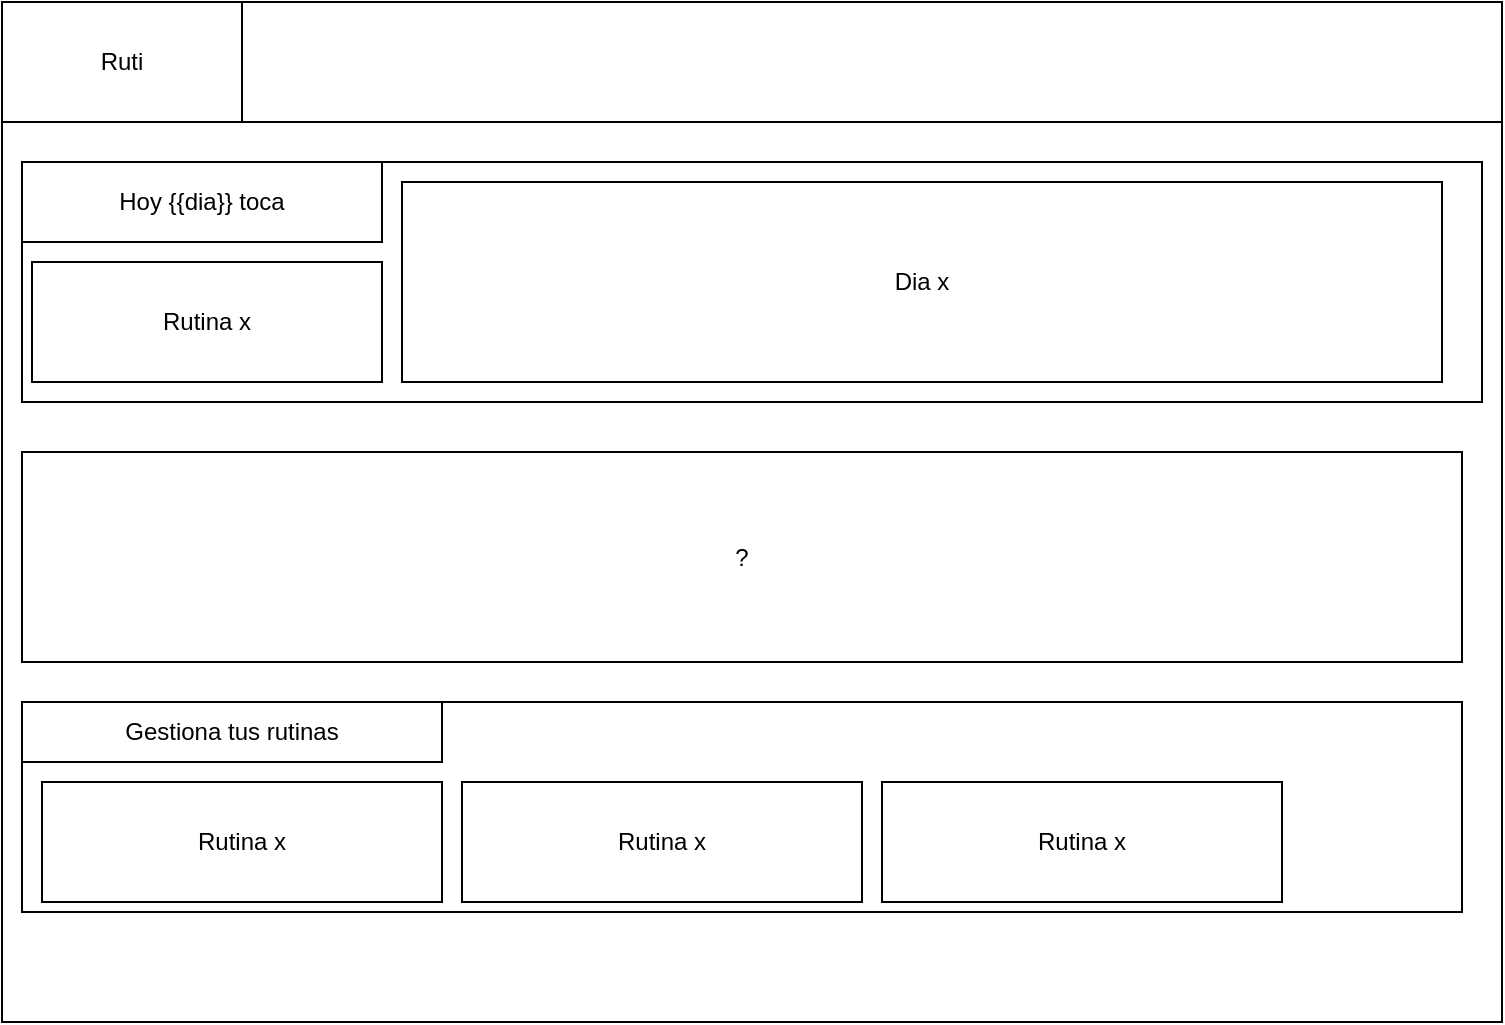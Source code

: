 <mxfile version="25.0.1" pages="5">
  <diagram id="QZ0Z9FMAgrSxg7aDLXDa" name="Homepage">
    <mxGraphModel dx="1034" dy="557" grid="1" gridSize="10" guides="1" tooltips="1" connect="1" arrows="1" fold="1" page="1" pageScale="1" pageWidth="827" pageHeight="1169" math="0" shadow="0">
      <root>
        <mxCell id="0" />
        <mxCell id="1" parent="0" />
        <mxCell id="Ynr3zo399kVW6QQLke4Y-1" value="" style="rounded=0;whiteSpace=wrap;html=1;" vertex="1" parent="1">
          <mxGeometry x="40" y="40" width="750" height="510" as="geometry" />
        </mxCell>
        <mxCell id="Ynr3zo399kVW6QQLke4Y-2" value="" style="rounded=0;whiteSpace=wrap;html=1;" vertex="1" parent="1">
          <mxGeometry x="40" y="40" width="750" height="60" as="geometry" />
        </mxCell>
        <mxCell id="Ynr3zo399kVW6QQLke4Y-3" value="Ruti" style="rounded=0;whiteSpace=wrap;html=1;" vertex="1" parent="1">
          <mxGeometry x="40" y="40" width="120" height="60" as="geometry" />
        </mxCell>
        <mxCell id="Ynr3zo399kVW6QQLke4Y-4" value="" style="rounded=0;whiteSpace=wrap;html=1;" vertex="1" parent="1">
          <mxGeometry x="50" y="120" width="730" height="120" as="geometry" />
        </mxCell>
        <mxCell id="Ynr3zo399kVW6QQLke4Y-5" value="Hoy {{dia}} toca" style="rounded=0;whiteSpace=wrap;html=1;" vertex="1" parent="1">
          <mxGeometry x="50" y="120" width="180" height="40" as="geometry" />
        </mxCell>
        <mxCell id="Ynr3zo399kVW6QQLke4Y-6" value="Dia x" style="rounded=0;whiteSpace=wrap;html=1;" vertex="1" parent="1">
          <mxGeometry x="240" y="130" width="520" height="100" as="geometry" />
        </mxCell>
        <mxCell id="Ynr3zo399kVW6QQLke4Y-7" value="?" style="rounded=0;whiteSpace=wrap;html=1;" vertex="1" parent="1">
          <mxGeometry x="50" y="265" width="720" height="105" as="geometry" />
        </mxCell>
        <mxCell id="Ynr3zo399kVW6QQLke4Y-8" value="" style="rounded=0;whiteSpace=wrap;html=1;" vertex="1" parent="1">
          <mxGeometry x="50" y="390" width="720" height="105" as="geometry" />
        </mxCell>
        <mxCell id="Ynr3zo399kVW6QQLke4Y-9" value="Gestiona tus rutinas" style="rounded=0;whiteSpace=wrap;html=1;" vertex="1" parent="1">
          <mxGeometry x="50" y="390" width="210" height="30" as="geometry" />
        </mxCell>
        <mxCell id="3WbM8d_8VXS7bVqp-Lhf-1" value="Rutina x" style="rounded=0;whiteSpace=wrap;html=1;" vertex="1" parent="1">
          <mxGeometry x="60" y="430" width="200" height="60" as="geometry" />
        </mxCell>
        <mxCell id="3WbM8d_8VXS7bVqp-Lhf-2" value="Rutina x" style="rounded=0;whiteSpace=wrap;html=1;" vertex="1" parent="1">
          <mxGeometry x="270" y="430" width="200" height="60" as="geometry" />
        </mxCell>
        <mxCell id="3WbM8d_8VXS7bVqp-Lhf-3" value="Rutina x" style="rounded=0;whiteSpace=wrap;html=1;" vertex="1" parent="1">
          <mxGeometry x="480" y="430" width="200" height="60" as="geometry" />
        </mxCell>
        <mxCell id="3WbM8d_8VXS7bVqp-Lhf-4" value="Rutina x" style="rounded=0;whiteSpace=wrap;html=1;" vertex="1" parent="1">
          <mxGeometry x="55" y="170" width="175" height="60" as="geometry" />
        </mxCell>
      </root>
    </mxGraphModel>
  </diagram>
  <diagram name="Vista rutina" id="gdXIR0OIJM-iABKokuzw">
    <mxGraphModel dx="1034" dy="557" grid="1" gridSize="10" guides="1" tooltips="1" connect="1" arrows="1" fold="1" page="1" pageScale="1" pageWidth="827" pageHeight="1169" math="0" shadow="0">
      <root>
        <mxCell id="0" />
        <mxCell id="1" parent="0" />
        <mxCell id="9kKzRiJ5kw-ODING8pFO-1" value="" style="rounded=0;whiteSpace=wrap;html=1;" vertex="1" parent="1">
          <mxGeometry x="50" y="50" width="720" height="510" as="geometry" />
        </mxCell>
        <mxCell id="9kKzRiJ5kw-ODING8pFO-3" value="Fecha de inicio" style="rounded=0;whiteSpace=wrap;html=1;" vertex="1" parent="1">
          <mxGeometry x="60" y="110" width="140" height="30" as="geometry" />
        </mxCell>
        <mxCell id="9kKzRiJ5kw-ODING8pFO-4" value="Fecha de fin" style="rounded=0;whiteSpace=wrap;html=1;" vertex="1" parent="1">
          <mxGeometry x="210" y="110" width="140" height="30" as="geometry" />
        </mxCell>
        <mxCell id="9kKzRiJ5kw-ODING8pFO-6" value="Activo" style="rounded=0;whiteSpace=wrap;html=1;" vertex="1" parent="1">
          <mxGeometry x="360" y="110" width="140" height="30" as="geometry" />
        </mxCell>
        <mxCell id="9kKzRiJ5kw-ODING8pFO-7" value="Rutinas" style="rounded=0;whiteSpace=wrap;html=1;" vertex="1" parent="1">
          <mxGeometry x="60" y="60" width="140" height="30" as="geometry" />
        </mxCell>
        <mxCell id="9kKzRiJ5kw-ODING8pFO-8" value="" style="rounded=0;whiteSpace=wrap;html=1;" vertex="1" parent="1">
          <mxGeometry x="60" y="230" width="700" height="270" as="geometry" />
        </mxCell>
        <mxCell id="9kKzRiJ5kw-ODING8pFO-10" value="Lunes" style="rounded=0;whiteSpace=wrap;html=1;" vertex="1" parent="1">
          <mxGeometry x="60" y="260" width="105" height="30" as="geometry" />
        </mxCell>
        <mxCell id="9kKzRiJ5kw-ODING8pFO-11" value="Martes" style="rounded=0;whiteSpace=wrap;html=1;" vertex="1" parent="1">
          <mxGeometry x="165" y="260" width="100" height="30" as="geometry" />
        </mxCell>
        <mxCell id="9kKzRiJ5kw-ODING8pFO-12" value="Miercoles" style="rounded=0;whiteSpace=wrap;html=1;" vertex="1" parent="1">
          <mxGeometry x="265" y="260" width="95" height="30" as="geometry" />
        </mxCell>
        <mxCell id="9kKzRiJ5kw-ODING8pFO-13" value="Jueves" style="rounded=0;whiteSpace=wrap;html=1;" vertex="1" parent="1">
          <mxGeometry x="360" y="260" width="95" height="30" as="geometry" />
        </mxCell>
        <mxCell id="9kKzRiJ5kw-ODING8pFO-14" value="Viernes" style="rounded=0;whiteSpace=wrap;html=1;" vertex="1" parent="1">
          <mxGeometry x="455" y="260" width="95" height="30" as="geometry" />
        </mxCell>
        <mxCell id="9kKzRiJ5kw-ODING8pFO-15" value="Sabado" style="rounded=0;whiteSpace=wrap;html=1;" vertex="1" parent="1">
          <mxGeometry x="550" y="260" width="95" height="30" as="geometry" />
        </mxCell>
        <mxCell id="9kKzRiJ5kw-ODING8pFO-16" value="Domingo" style="rounded=0;whiteSpace=wrap;html=1;" vertex="1" parent="1">
          <mxGeometry x="645" y="260" width="115" height="30" as="geometry" />
        </mxCell>
        <mxCell id="9kKzRiJ5kw-ODING8pFO-17" value="Dia de xxxx&lt;div&gt;- Ejercicio 1&lt;/div&gt;&lt;div&gt;- Ejercicio 1&lt;br&gt;&lt;/div&gt;&lt;div&gt;- Ejercicio 1&lt;br&gt;&lt;/div&gt;&lt;div&gt;- Ejercicio 1&lt;br&gt;&lt;/div&gt;" style="rounded=0;whiteSpace=wrap;html=1;" vertex="1" parent="1">
          <mxGeometry x="60" y="290" width="105" height="210" as="geometry" />
        </mxCell>
        <mxCell id="9kKzRiJ5kw-ODING8pFO-18" value="Dia de xxxx&lt;div&gt;- Ejercicio 1&lt;/div&gt;&lt;div&gt;- Ejercicio 1&lt;br&gt;&lt;/div&gt;&lt;div&gt;- Ejercicio 1&lt;br&gt;&lt;/div&gt;&lt;div&gt;- Ejercicio 1&lt;br&gt;&lt;/div&gt;" style="rounded=0;whiteSpace=wrap;html=1;" vertex="1" parent="1">
          <mxGeometry x="265" y="290" width="95" height="210" as="geometry" />
        </mxCell>
        <mxCell id="9kKzRiJ5kw-ODING8pFO-19" value="Dia de xxxx&lt;div&gt;- Ejercicio 1&lt;/div&gt;&lt;div&gt;- Ejercicio 1&lt;br&gt;&lt;/div&gt;&lt;div&gt;- Ejercicio 1&lt;br&gt;&lt;/div&gt;&lt;div&gt;- Ejercicio 1&lt;br&gt;&lt;/div&gt;" style="rounded=0;whiteSpace=wrap;html=1;" vertex="1" parent="1">
          <mxGeometry x="455" y="290" width="95" height="210" as="geometry" />
        </mxCell>
        <mxCell id="9kKzRiJ5kw-ODING8pFO-20" value="Dia de xxxx&lt;div&gt;- Ejercicio 1&lt;/div&gt;&lt;div&gt;- Ejercicio 1&lt;br&gt;&lt;/div&gt;&lt;div&gt;- Ejercicio 1&lt;br&gt;&lt;/div&gt;&lt;div&gt;- Ejercicio 1&lt;br&gt;&lt;/div&gt;" style="rounded=0;whiteSpace=wrap;html=1;" vertex="1" parent="1">
          <mxGeometry x="550" y="290" width="95" height="210" as="geometry" />
        </mxCell>
        <mxCell id="9kKzRiJ5kw-ODING8pFO-23" value="Siguiente semana &amp;gt;" style="rounded=0;whiteSpace=wrap;html=1;" vertex="1" parent="1">
          <mxGeometry x="640" y="230" width="120" height="30" as="geometry" />
        </mxCell>
        <mxCell id="9kKzRiJ5kw-ODING8pFO-26" value="" style="html=1;verticalLabelPosition=bottom;align=center;labelBackgroundColor=#ffffff;verticalAlign=top;strokeWidth=2;strokeColor=#0080F0;shadow=0;dashed=0;shape=mxgraph.ios7.icons.page_navigation;pointerEvents=1" vertex="1" parent="1">
          <mxGeometry x="395" y="510" width="30" height="4.8" as="geometry" />
        </mxCell>
        <mxCell id="9kKzRiJ5kw-ODING8pFO-29" value="&amp;lt; Anterior semana" style="rounded=0;whiteSpace=wrap;html=1;" vertex="1" parent="1">
          <mxGeometry x="60" y="230" width="120" height="30" as="geometry" />
        </mxCell>
        <mxCell id="9kKzRiJ5kw-ODING8pFO-30" value="" style="rounded=0;whiteSpace=wrap;html=1;" vertex="1" parent="1">
          <mxGeometry x="57.5" y="150" width="700" height="70" as="geometry" />
        </mxCell>
        <mxCell id="9kKzRiJ5kw-ODING8pFO-31" value="Dia x" style="rounded=0;whiteSpace=wrap;html=1;" vertex="1" parent="1">
          <mxGeometry x="60" y="154" width="140" height="61" as="geometry" />
        </mxCell>
        <mxCell id="9kKzRiJ5kw-ODING8pFO-32" value="Dia x" style="rounded=0;whiteSpace=wrap;html=1;" vertex="1" parent="1">
          <mxGeometry x="210" y="154.5" width="140" height="61" as="geometry" />
        </mxCell>
        <mxCell id="9kKzRiJ5kw-ODING8pFO-33" value="Dia x" style="rounded=0;whiteSpace=wrap;html=1;" vertex="1" parent="1">
          <mxGeometry x="360" y="154.5" width="140" height="61" as="geometry" />
        </mxCell>
        <mxCell id="9kKzRiJ5kw-ODING8pFO-34" value="Dia x" style="rounded=0;whiteSpace=wrap;html=1;" vertex="1" parent="1">
          <mxGeometry x="510" y="154.5" width="140" height="61" as="geometry" />
        </mxCell>
        <mxCell id="9kKzRiJ5kw-ODING8pFO-36" value="" style="html=1;verticalLabelPosition=bottom;labelBackgroundColor=#ffffff;verticalAlign=top;shadow=0;dashed=0;strokeWidth=2;shape=mxgraph.ios7.misc.info;strokeColor=#0080f0;sketch=0;" vertex="1" parent="1">
          <mxGeometry x="740" y="155" width="12" height="12" as="geometry" />
        </mxCell>
      </root>
    </mxGraphModel>
  </diagram>
  <diagram name="Vista editar dia" id="k6Nwr7t799vHfFPORUnB">
    <mxGraphModel dx="1034" dy="557" grid="1" gridSize="10" guides="1" tooltips="1" connect="1" arrows="1" fold="1" page="1" pageScale="1" pageWidth="827" pageHeight="1169" math="0" shadow="0">
      <root>
        <mxCell id="IkOSHVAxNyI8cPL9JOrM-0" />
        <mxCell id="IkOSHVAxNyI8cPL9JOrM-1" parent="IkOSHVAxNyI8cPL9JOrM-0" />
        <mxCell id="IkOSHVAxNyI8cPL9JOrM-2" value="" style="rounded=0;whiteSpace=wrap;html=1;" vertex="1" parent="IkOSHVAxNyI8cPL9JOrM-1">
          <mxGeometry x="50" y="50" width="720" height="510" as="geometry" />
        </mxCell>
        <mxCell id="IkOSHVAxNyI8cPL9JOrM-3" value="Fecha de inicio" style="rounded=0;whiteSpace=wrap;html=1;" vertex="1" parent="IkOSHVAxNyI8cPL9JOrM-1">
          <mxGeometry x="60" y="110" width="140" height="30" as="geometry" />
        </mxCell>
        <mxCell id="IkOSHVAxNyI8cPL9JOrM-4" value="Fecha de fin" style="rounded=0;whiteSpace=wrap;html=1;" vertex="1" parent="IkOSHVAxNyI8cPL9JOrM-1">
          <mxGeometry x="210" y="110" width="140" height="30" as="geometry" />
        </mxCell>
        <mxCell id="IkOSHVAxNyI8cPL9JOrM-5" value="Activo" style="rounded=0;whiteSpace=wrap;html=1;" vertex="1" parent="IkOSHVAxNyI8cPL9JOrM-1">
          <mxGeometry x="360" y="110" width="140" height="30" as="geometry" />
        </mxCell>
        <mxCell id="IkOSHVAxNyI8cPL9JOrM-6" value="Rutinas" style="rounded=0;whiteSpace=wrap;html=1;" vertex="1" parent="IkOSHVAxNyI8cPL9JOrM-1">
          <mxGeometry x="60" y="60" width="140" height="30" as="geometry" />
        </mxCell>
        <mxCell id="IkOSHVAxNyI8cPL9JOrM-7" value="" style="rounded=0;whiteSpace=wrap;html=1;" vertex="1" parent="IkOSHVAxNyI8cPL9JOrM-1">
          <mxGeometry x="60" y="230" width="700" height="270" as="geometry" />
        </mxCell>
        <mxCell id="IkOSHVAxNyI8cPL9JOrM-8" value="Lunes" style="rounded=0;whiteSpace=wrap;html=1;" vertex="1" parent="IkOSHVAxNyI8cPL9JOrM-1">
          <mxGeometry x="60" y="260" width="105" height="30" as="geometry" />
        </mxCell>
        <mxCell id="IkOSHVAxNyI8cPL9JOrM-9" value="Martes" style="rounded=0;whiteSpace=wrap;html=1;" vertex="1" parent="IkOSHVAxNyI8cPL9JOrM-1">
          <mxGeometry x="165" y="260" width="100" height="30" as="geometry" />
        </mxCell>
        <mxCell id="IkOSHVAxNyI8cPL9JOrM-10" value="Miercoles" style="rounded=0;whiteSpace=wrap;html=1;" vertex="1" parent="IkOSHVAxNyI8cPL9JOrM-1">
          <mxGeometry x="265" y="260" width="95" height="30" as="geometry" />
        </mxCell>
        <mxCell id="IkOSHVAxNyI8cPL9JOrM-11" value="Jueves" style="rounded=0;whiteSpace=wrap;html=1;" vertex="1" parent="IkOSHVAxNyI8cPL9JOrM-1">
          <mxGeometry x="360" y="260" width="95" height="30" as="geometry" />
        </mxCell>
        <mxCell id="IkOSHVAxNyI8cPL9JOrM-12" value="Viernes" style="rounded=0;whiteSpace=wrap;html=1;" vertex="1" parent="IkOSHVAxNyI8cPL9JOrM-1">
          <mxGeometry x="455" y="260" width="95" height="30" as="geometry" />
        </mxCell>
        <mxCell id="IkOSHVAxNyI8cPL9JOrM-13" value="Sabado" style="rounded=0;whiteSpace=wrap;html=1;" vertex="1" parent="IkOSHVAxNyI8cPL9JOrM-1">
          <mxGeometry x="550" y="260" width="95" height="30" as="geometry" />
        </mxCell>
        <mxCell id="IkOSHVAxNyI8cPL9JOrM-14" value="Domingo" style="rounded=0;whiteSpace=wrap;html=1;" vertex="1" parent="IkOSHVAxNyI8cPL9JOrM-1">
          <mxGeometry x="645" y="260" width="115" height="30" as="geometry" />
        </mxCell>
        <mxCell id="IkOSHVAxNyI8cPL9JOrM-15" value="Dia de xxxx&lt;div&gt;- Ejercicio 1&lt;/div&gt;&lt;div&gt;- Ejercicio 1&lt;br&gt;&lt;/div&gt;&lt;div&gt;- Ejercicio 1&lt;br&gt;&lt;/div&gt;&lt;div&gt;- Ejercicio 1&lt;br&gt;&lt;/div&gt;" style="rounded=0;whiteSpace=wrap;html=1;" vertex="1" parent="IkOSHVAxNyI8cPL9JOrM-1">
          <mxGeometry x="60" y="290" width="105" height="210" as="geometry" />
        </mxCell>
        <mxCell id="IkOSHVAxNyI8cPL9JOrM-16" value="Dia de xxxx&lt;div&gt;- Ejercicio 1&lt;/div&gt;&lt;div&gt;- Ejercicio 1&lt;br&gt;&lt;/div&gt;&lt;div&gt;- Ejercicio 1&lt;br&gt;&lt;/div&gt;&lt;div&gt;- Ejercicio 1&lt;br&gt;&lt;/div&gt;" style="rounded=0;whiteSpace=wrap;html=1;" vertex="1" parent="IkOSHVAxNyI8cPL9JOrM-1">
          <mxGeometry x="265" y="290" width="95" height="210" as="geometry" />
        </mxCell>
        <mxCell id="IkOSHVAxNyI8cPL9JOrM-17" value="Dia de xxxx&lt;div&gt;- Ejercicio 1&lt;/div&gt;&lt;div&gt;- Ejercicio 1&lt;br&gt;&lt;/div&gt;&lt;div&gt;- Ejercicio 1&lt;br&gt;&lt;/div&gt;&lt;div&gt;- Ejercicio 1&lt;br&gt;&lt;/div&gt;" style="rounded=0;whiteSpace=wrap;html=1;" vertex="1" parent="IkOSHVAxNyI8cPL9JOrM-1">
          <mxGeometry x="455" y="290" width="95" height="210" as="geometry" />
        </mxCell>
        <mxCell id="IkOSHVAxNyI8cPL9JOrM-18" value="Dia de xxxx&lt;div&gt;- Ejercicio 1&lt;/div&gt;&lt;div&gt;- Ejercicio 1&lt;br&gt;&lt;/div&gt;&lt;div&gt;- Ejercicio 1&lt;br&gt;&lt;/div&gt;&lt;div&gt;- Ejercicio 1&lt;br&gt;&lt;/div&gt;" style="rounded=0;whiteSpace=wrap;html=1;" vertex="1" parent="IkOSHVAxNyI8cPL9JOrM-1">
          <mxGeometry x="550" y="290" width="95" height="210" as="geometry" />
        </mxCell>
        <mxCell id="IkOSHVAxNyI8cPL9JOrM-19" value="Siguiente semana &amp;gt;" style="rounded=0;whiteSpace=wrap;html=1;" vertex="1" parent="IkOSHVAxNyI8cPL9JOrM-1">
          <mxGeometry x="640" y="230" width="120" height="30" as="geometry" />
        </mxCell>
        <mxCell id="IkOSHVAxNyI8cPL9JOrM-20" value="" style="html=1;verticalLabelPosition=bottom;align=center;labelBackgroundColor=#ffffff;verticalAlign=top;strokeWidth=2;strokeColor=#0080F0;shadow=0;dashed=0;shape=mxgraph.ios7.icons.page_navigation;pointerEvents=1" vertex="1" parent="IkOSHVAxNyI8cPL9JOrM-1">
          <mxGeometry x="395" y="510" width="30" height="4.8" as="geometry" />
        </mxCell>
        <mxCell id="IkOSHVAxNyI8cPL9JOrM-21" value="&amp;lt; Anterior semana" style="rounded=0;whiteSpace=wrap;html=1;" vertex="1" parent="IkOSHVAxNyI8cPL9JOrM-1">
          <mxGeometry x="60" y="230" width="120" height="30" as="geometry" />
        </mxCell>
        <mxCell id="IkOSHVAxNyI8cPL9JOrM-22" value="" style="rounded=0;whiteSpace=wrap;html=1;" vertex="1" parent="IkOSHVAxNyI8cPL9JOrM-1">
          <mxGeometry x="57.5" y="150" width="700" height="70" as="geometry" />
        </mxCell>
        <mxCell id="IkOSHVAxNyI8cPL9JOrM-23" value="Dia x" style="rounded=0;whiteSpace=wrap;html=1;" vertex="1" parent="IkOSHVAxNyI8cPL9JOrM-1">
          <mxGeometry x="60" y="154" width="140" height="61" as="geometry" />
        </mxCell>
        <mxCell id="IkOSHVAxNyI8cPL9JOrM-24" value="Dia x" style="rounded=0;whiteSpace=wrap;html=1;" vertex="1" parent="IkOSHVAxNyI8cPL9JOrM-1">
          <mxGeometry x="210" y="154.5" width="140" height="61" as="geometry" />
        </mxCell>
        <mxCell id="IkOSHVAxNyI8cPL9JOrM-25" value="Dia x" style="rounded=0;whiteSpace=wrap;html=1;" vertex="1" parent="IkOSHVAxNyI8cPL9JOrM-1">
          <mxGeometry x="360" y="154.5" width="140" height="61" as="geometry" />
        </mxCell>
        <mxCell id="IkOSHVAxNyI8cPL9JOrM-26" value="Dia x" style="rounded=0;whiteSpace=wrap;html=1;" vertex="1" parent="IkOSHVAxNyI8cPL9JOrM-1">
          <mxGeometry x="510" y="154.5" width="140" height="61" as="geometry" />
        </mxCell>
        <mxCell id="IkOSHVAxNyI8cPL9JOrM-27" value="" style="html=1;verticalLabelPosition=bottom;labelBackgroundColor=#ffffff;verticalAlign=top;shadow=0;dashed=0;strokeWidth=2;shape=mxgraph.ios7.misc.info;strokeColor=#0080f0;sketch=0;" vertex="1" parent="IkOSHVAxNyI8cPL9JOrM-1">
          <mxGeometry x="740" y="155" width="12" height="12" as="geometry" />
        </mxCell>
        <mxCell id="_KWCkvIMDM9pZg4f7nt9-0" value="" style="rounded=0;whiteSpace=wrap;html=1;" vertex="1" parent="IkOSHVAxNyI8cPL9JOrM-1">
          <mxGeometry x="77.5" y="91.5" width="660" height="427" as="geometry" />
        </mxCell>
        <mxCell id="_KWCkvIMDM9pZg4f7nt9-1" value="Dia x" style="rounded=0;whiteSpace=wrap;html=1;" vertex="1" parent="IkOSHVAxNyI8cPL9JOrM-1">
          <mxGeometry x="87.5" y="101.5" width="152.5" height="48.5" as="geometry" />
        </mxCell>
        <mxCell id="_KWCkvIMDM9pZg4f7nt9-2" value="Ejercicio x" style="rounded=0;whiteSpace=wrap;html=1;" vertex="1" parent="IkOSHVAxNyI8cPL9JOrM-1">
          <mxGeometry x="87.5" y="215.5" width="152.5" height="44.5" as="geometry" />
        </mxCell>
        <mxCell id="_KWCkvIMDM9pZg4f7nt9-3" value="" style="rounded=0;whiteSpace=wrap;html=1;" vertex="1" parent="IkOSHVAxNyI8cPL9JOrM-1">
          <mxGeometry x="240" y="215" width="460" height="45" as="geometry" />
        </mxCell>
        <mxCell id="_KWCkvIMDM9pZg4f7nt9-9" value="Ejercicio x" style="rounded=0;whiteSpace=wrap;html=1;" vertex="1" parent="IkOSHVAxNyI8cPL9JOrM-1">
          <mxGeometry x="87.5" y="160.25" width="152.5" height="29.75" as="geometry" />
        </mxCell>
        <mxCell id="_KWCkvIMDM9pZg4f7nt9-10" value="Ejercicio x" style="rounded=0;whiteSpace=wrap;html=1;" vertex="1" parent="IkOSHVAxNyI8cPL9JOrM-1">
          <mxGeometry x="242.5" y="160.25" width="152.5" height="29.75" as="geometry" />
        </mxCell>
        <mxCell id="_KWCkvIMDM9pZg4f7nt9-11" value="Ejercicio x" style="rounded=0;whiteSpace=wrap;html=1;" vertex="1" parent="IkOSHVAxNyI8cPL9JOrM-1">
          <mxGeometry x="397.5" y="160.25" width="152.5" height="29.75" as="geometry" />
        </mxCell>
        <mxCell id="_KWCkvIMDM9pZg4f7nt9-12" value="Añadir ejercicio nuevo" style="rounded=0;whiteSpace=wrap;html=1;" vertex="1" parent="IkOSHVAxNyI8cPL9JOrM-1">
          <mxGeometry x="560" y="160.25" width="152.5" height="29.75" as="geometry" />
        </mxCell>
        <mxCell id="Ocl-sfIWQ70wk_5C_XCz-0" value="Guardar" style="rounded=0;whiteSpace=wrap;html=1;" vertex="1" parent="IkOSHVAxNyI8cPL9JOrM-1">
          <mxGeometry x="640" y="490" width="92.5" height="20" as="geometry" />
        </mxCell>
        <mxCell id="Ocl-sfIWQ70wk_5C_XCz-1" value="Cancelar" style="rounded=0;whiteSpace=wrap;html=1;" vertex="1" parent="IkOSHVAxNyI8cPL9JOrM-1">
          <mxGeometry x="540" y="490" width="90" height="20" as="geometry" />
        </mxCell>
        <mxCell id="Ocl-sfIWQ70wk_5C_XCz-2" value="Ejercicio x" style="rounded=0;whiteSpace=wrap;html=1;" vertex="1" parent="IkOSHVAxNyI8cPL9JOrM-1">
          <mxGeometry x="87.5" y="270.5" width="152.5" height="44.5" as="geometry" />
        </mxCell>
        <mxCell id="Ocl-sfIWQ70wk_5C_XCz-3" value="" style="rounded=0;whiteSpace=wrap;html=1;" vertex="1" parent="IkOSHVAxNyI8cPL9JOrM-1">
          <mxGeometry x="240" y="270" width="460" height="45" as="geometry" />
        </mxCell>
        <mxCell id="Ocl-sfIWQ70wk_5C_XCz-4" value="Ejercicio x" style="rounded=0;whiteSpace=wrap;html=1;" vertex="1" parent="IkOSHVAxNyI8cPL9JOrM-1">
          <mxGeometry x="87.5" y="330.5" width="152.5" height="44.5" as="geometry" />
        </mxCell>
        <mxCell id="Ocl-sfIWQ70wk_5C_XCz-5" value="" style="rounded=0;whiteSpace=wrap;html=1;" vertex="1" parent="IkOSHVAxNyI8cPL9JOrM-1">
          <mxGeometry x="240" y="330" width="460" height="45" as="geometry" />
        </mxCell>
        <mxCell id="Ocl-sfIWQ70wk_5C_XCz-6" value="Ejercicio x" style="rounded=0;whiteSpace=wrap;html=1;" vertex="1" parent="IkOSHVAxNyI8cPL9JOrM-1">
          <mxGeometry x="87.5" y="390.5" width="152.5" height="44.5" as="geometry" />
        </mxCell>
        <mxCell id="Ocl-sfIWQ70wk_5C_XCz-7" value="" style="rounded=0;whiteSpace=wrap;html=1;" vertex="1" parent="IkOSHVAxNyI8cPL9JOrM-1">
          <mxGeometry x="240" y="390" width="460" height="45" as="geometry" />
        </mxCell>
      </root>
    </mxGraphModel>
  </diagram>
  <diagram name="Vista editar ejercicio" id="xwXp0b0XsnFMZU_V-Tns">
    <mxGraphModel dx="1034" dy="557" grid="1" gridSize="10" guides="1" tooltips="1" connect="1" arrows="1" fold="1" page="1" pageScale="1" pageWidth="827" pageHeight="1169" math="0" shadow="0">
      <root>
        <mxCell id="CkuPnEQlHS4NaZoIe9P_-0" />
        <mxCell id="CkuPnEQlHS4NaZoIe9P_-1" parent="CkuPnEQlHS4NaZoIe9P_-0" />
        <mxCell id="CkuPnEQlHS4NaZoIe9P_-2" value="" style="rounded=0;whiteSpace=wrap;html=1;" vertex="1" parent="CkuPnEQlHS4NaZoIe9P_-1">
          <mxGeometry x="50" y="50" width="720" height="510" as="geometry" />
        </mxCell>
        <mxCell id="CkuPnEQlHS4NaZoIe9P_-3" value="Fecha de inicio" style="rounded=0;whiteSpace=wrap;html=1;" vertex="1" parent="CkuPnEQlHS4NaZoIe9P_-1">
          <mxGeometry x="60" y="110" width="140" height="30" as="geometry" />
        </mxCell>
        <mxCell id="CkuPnEQlHS4NaZoIe9P_-4" value="Fecha de fin" style="rounded=0;whiteSpace=wrap;html=1;" vertex="1" parent="CkuPnEQlHS4NaZoIe9P_-1">
          <mxGeometry x="210" y="110" width="140" height="30" as="geometry" />
        </mxCell>
        <mxCell id="CkuPnEQlHS4NaZoIe9P_-5" value="Activo" style="rounded=0;whiteSpace=wrap;html=1;" vertex="1" parent="CkuPnEQlHS4NaZoIe9P_-1">
          <mxGeometry x="360" y="110" width="140" height="30" as="geometry" />
        </mxCell>
        <mxCell id="CkuPnEQlHS4NaZoIe9P_-6" value="Rutinas" style="rounded=0;whiteSpace=wrap;html=1;" vertex="1" parent="CkuPnEQlHS4NaZoIe9P_-1">
          <mxGeometry x="60" y="60" width="140" height="30" as="geometry" />
        </mxCell>
        <mxCell id="CkuPnEQlHS4NaZoIe9P_-7" value="" style="rounded=0;whiteSpace=wrap;html=1;" vertex="1" parent="CkuPnEQlHS4NaZoIe9P_-1">
          <mxGeometry x="60" y="230" width="700" height="270" as="geometry" />
        </mxCell>
        <mxCell id="CkuPnEQlHS4NaZoIe9P_-8" value="Lunes" style="rounded=0;whiteSpace=wrap;html=1;" vertex="1" parent="CkuPnEQlHS4NaZoIe9P_-1">
          <mxGeometry x="60" y="260" width="105" height="30" as="geometry" />
        </mxCell>
        <mxCell id="CkuPnEQlHS4NaZoIe9P_-9" value="Martes" style="rounded=0;whiteSpace=wrap;html=1;" vertex="1" parent="CkuPnEQlHS4NaZoIe9P_-1">
          <mxGeometry x="165" y="260" width="100" height="30" as="geometry" />
        </mxCell>
        <mxCell id="CkuPnEQlHS4NaZoIe9P_-10" value="Miercoles" style="rounded=0;whiteSpace=wrap;html=1;" vertex="1" parent="CkuPnEQlHS4NaZoIe9P_-1">
          <mxGeometry x="265" y="260" width="95" height="30" as="geometry" />
        </mxCell>
        <mxCell id="CkuPnEQlHS4NaZoIe9P_-11" value="Jueves" style="rounded=0;whiteSpace=wrap;html=1;" vertex="1" parent="CkuPnEQlHS4NaZoIe9P_-1">
          <mxGeometry x="360" y="260" width="95" height="30" as="geometry" />
        </mxCell>
        <mxCell id="CkuPnEQlHS4NaZoIe9P_-12" value="Viernes" style="rounded=0;whiteSpace=wrap;html=1;" vertex="1" parent="CkuPnEQlHS4NaZoIe9P_-1">
          <mxGeometry x="455" y="260" width="95" height="30" as="geometry" />
        </mxCell>
        <mxCell id="CkuPnEQlHS4NaZoIe9P_-13" value="Sabado" style="rounded=0;whiteSpace=wrap;html=1;" vertex="1" parent="CkuPnEQlHS4NaZoIe9P_-1">
          <mxGeometry x="550" y="260" width="95" height="30" as="geometry" />
        </mxCell>
        <mxCell id="CkuPnEQlHS4NaZoIe9P_-14" value="Domingo" style="rounded=0;whiteSpace=wrap;html=1;" vertex="1" parent="CkuPnEQlHS4NaZoIe9P_-1">
          <mxGeometry x="645" y="260" width="115" height="30" as="geometry" />
        </mxCell>
        <mxCell id="CkuPnEQlHS4NaZoIe9P_-15" value="Dia de xxxx&lt;div&gt;- Ejercicio 1&lt;/div&gt;&lt;div&gt;- Ejercicio 1&lt;br&gt;&lt;/div&gt;&lt;div&gt;- Ejercicio 1&lt;br&gt;&lt;/div&gt;&lt;div&gt;- Ejercicio 1&lt;br&gt;&lt;/div&gt;" style="rounded=0;whiteSpace=wrap;html=1;" vertex="1" parent="CkuPnEQlHS4NaZoIe9P_-1">
          <mxGeometry x="60" y="290" width="105" height="210" as="geometry" />
        </mxCell>
        <mxCell id="CkuPnEQlHS4NaZoIe9P_-16" value="Dia de xxxx&lt;div&gt;- Ejercicio 1&lt;/div&gt;&lt;div&gt;- Ejercicio 1&lt;br&gt;&lt;/div&gt;&lt;div&gt;- Ejercicio 1&lt;br&gt;&lt;/div&gt;&lt;div&gt;- Ejercicio 1&lt;br&gt;&lt;/div&gt;" style="rounded=0;whiteSpace=wrap;html=1;" vertex="1" parent="CkuPnEQlHS4NaZoIe9P_-1">
          <mxGeometry x="265" y="290" width="95" height="210" as="geometry" />
        </mxCell>
        <mxCell id="CkuPnEQlHS4NaZoIe9P_-17" value="Dia de xxxx&lt;div&gt;- Ejercicio 1&lt;/div&gt;&lt;div&gt;- Ejercicio 1&lt;br&gt;&lt;/div&gt;&lt;div&gt;- Ejercicio 1&lt;br&gt;&lt;/div&gt;&lt;div&gt;- Ejercicio 1&lt;br&gt;&lt;/div&gt;" style="rounded=0;whiteSpace=wrap;html=1;" vertex="1" parent="CkuPnEQlHS4NaZoIe9P_-1">
          <mxGeometry x="455" y="290" width="95" height="210" as="geometry" />
        </mxCell>
        <mxCell id="CkuPnEQlHS4NaZoIe9P_-18" value="Dia de xxxx&lt;div&gt;- Ejercicio 1&lt;/div&gt;&lt;div&gt;- Ejercicio 1&lt;br&gt;&lt;/div&gt;&lt;div&gt;- Ejercicio 1&lt;br&gt;&lt;/div&gt;&lt;div&gt;- Ejercicio 1&lt;br&gt;&lt;/div&gt;" style="rounded=0;whiteSpace=wrap;html=1;" vertex="1" parent="CkuPnEQlHS4NaZoIe9P_-1">
          <mxGeometry x="550" y="290" width="95" height="210" as="geometry" />
        </mxCell>
        <mxCell id="CkuPnEQlHS4NaZoIe9P_-19" value="Siguiente semana &amp;gt;" style="rounded=0;whiteSpace=wrap;html=1;" vertex="1" parent="CkuPnEQlHS4NaZoIe9P_-1">
          <mxGeometry x="640" y="230" width="120" height="30" as="geometry" />
        </mxCell>
        <mxCell id="CkuPnEQlHS4NaZoIe9P_-20" value="" style="html=1;verticalLabelPosition=bottom;align=center;labelBackgroundColor=#ffffff;verticalAlign=top;strokeWidth=2;strokeColor=#0080F0;shadow=0;dashed=0;shape=mxgraph.ios7.icons.page_navigation;pointerEvents=1" vertex="1" parent="CkuPnEQlHS4NaZoIe9P_-1">
          <mxGeometry x="395" y="510" width="30" height="4.8" as="geometry" />
        </mxCell>
        <mxCell id="CkuPnEQlHS4NaZoIe9P_-21" value="&amp;lt; Anterior semana" style="rounded=0;whiteSpace=wrap;html=1;" vertex="1" parent="CkuPnEQlHS4NaZoIe9P_-1">
          <mxGeometry x="60" y="230" width="120" height="30" as="geometry" />
        </mxCell>
        <mxCell id="CkuPnEQlHS4NaZoIe9P_-22" value="" style="rounded=0;whiteSpace=wrap;html=1;" vertex="1" parent="CkuPnEQlHS4NaZoIe9P_-1">
          <mxGeometry x="57.5" y="150" width="700" height="70" as="geometry" />
        </mxCell>
        <mxCell id="CkuPnEQlHS4NaZoIe9P_-23" value="Dia x" style="rounded=0;whiteSpace=wrap;html=1;" vertex="1" parent="CkuPnEQlHS4NaZoIe9P_-1">
          <mxGeometry x="60" y="154" width="140" height="61" as="geometry" />
        </mxCell>
        <mxCell id="CkuPnEQlHS4NaZoIe9P_-24" value="Dia x" style="rounded=0;whiteSpace=wrap;html=1;" vertex="1" parent="CkuPnEQlHS4NaZoIe9P_-1">
          <mxGeometry x="210" y="154.5" width="140" height="61" as="geometry" />
        </mxCell>
        <mxCell id="CkuPnEQlHS4NaZoIe9P_-25" value="Dia x" style="rounded=0;whiteSpace=wrap;html=1;" vertex="1" parent="CkuPnEQlHS4NaZoIe9P_-1">
          <mxGeometry x="360" y="154.5" width="140" height="61" as="geometry" />
        </mxCell>
        <mxCell id="CkuPnEQlHS4NaZoIe9P_-26" value="Dia x" style="rounded=0;whiteSpace=wrap;html=1;" vertex="1" parent="CkuPnEQlHS4NaZoIe9P_-1">
          <mxGeometry x="510" y="154.5" width="140" height="61" as="geometry" />
        </mxCell>
        <mxCell id="CkuPnEQlHS4NaZoIe9P_-27" value="" style="html=1;verticalLabelPosition=bottom;labelBackgroundColor=#ffffff;verticalAlign=top;shadow=0;dashed=0;strokeWidth=2;shape=mxgraph.ios7.misc.info;strokeColor=#0080f0;sketch=0;" vertex="1" parent="CkuPnEQlHS4NaZoIe9P_-1">
          <mxGeometry x="740" y="155" width="12" height="12" as="geometry" />
        </mxCell>
        <mxCell id="CkuPnEQlHS4NaZoIe9P_-28" value="" style="rounded=0;whiteSpace=wrap;html=1;" vertex="1" parent="CkuPnEQlHS4NaZoIe9P_-1">
          <mxGeometry x="77.5" y="91.5" width="660" height="427" as="geometry" />
        </mxCell>
        <mxCell id="CkuPnEQlHS4NaZoIe9P_-29" value="Dia x" style="rounded=0;whiteSpace=wrap;html=1;" vertex="1" parent="CkuPnEQlHS4NaZoIe9P_-1">
          <mxGeometry x="87.5" y="101.5" width="152.5" height="48.5" as="geometry" />
        </mxCell>
        <mxCell id="CkuPnEQlHS4NaZoIe9P_-30" value="Ejercicio x" style="rounded=0;whiteSpace=wrap;html=1;" vertex="1" parent="CkuPnEQlHS4NaZoIe9P_-1">
          <mxGeometry x="87.5" y="215.5" width="152.5" height="44.5" as="geometry" />
        </mxCell>
        <mxCell id="CkuPnEQlHS4NaZoIe9P_-31" value="" style="rounded=0;whiteSpace=wrap;html=1;" vertex="1" parent="CkuPnEQlHS4NaZoIe9P_-1">
          <mxGeometry x="240" y="215" width="460" height="45" as="geometry" />
        </mxCell>
        <mxCell id="CkuPnEQlHS4NaZoIe9P_-32" value="Ejercicio x" style="rounded=0;whiteSpace=wrap;html=1;" vertex="1" parent="CkuPnEQlHS4NaZoIe9P_-1">
          <mxGeometry x="87.5" y="160.25" width="152.5" height="29.75" as="geometry" />
        </mxCell>
        <mxCell id="CkuPnEQlHS4NaZoIe9P_-33" value="Ejercicio x" style="rounded=0;whiteSpace=wrap;html=1;" vertex="1" parent="CkuPnEQlHS4NaZoIe9P_-1">
          <mxGeometry x="242.5" y="160.25" width="152.5" height="29.75" as="geometry" />
        </mxCell>
        <mxCell id="CkuPnEQlHS4NaZoIe9P_-34" value="Ejercicio x" style="rounded=0;whiteSpace=wrap;html=1;" vertex="1" parent="CkuPnEQlHS4NaZoIe9P_-1">
          <mxGeometry x="397.5" y="160.25" width="152.5" height="29.75" as="geometry" />
        </mxCell>
        <mxCell id="CkuPnEQlHS4NaZoIe9P_-35" value="Añadir ejercicio nuevo" style="rounded=0;whiteSpace=wrap;html=1;" vertex="1" parent="CkuPnEQlHS4NaZoIe9P_-1">
          <mxGeometry x="560" y="160.25" width="152.5" height="29.75" as="geometry" />
        </mxCell>
        <mxCell id="CkuPnEQlHS4NaZoIe9P_-36" value="Guardar" style="rounded=0;whiteSpace=wrap;html=1;" vertex="1" parent="CkuPnEQlHS4NaZoIe9P_-1">
          <mxGeometry x="640" y="490" width="92.5" height="20" as="geometry" />
        </mxCell>
        <mxCell id="CkuPnEQlHS4NaZoIe9P_-37" value="Cancelar" style="rounded=0;whiteSpace=wrap;html=1;" vertex="1" parent="CkuPnEQlHS4NaZoIe9P_-1">
          <mxGeometry x="540" y="490" width="90" height="20" as="geometry" />
        </mxCell>
        <mxCell id="CkuPnEQlHS4NaZoIe9P_-38" value="Ejercicio x" style="rounded=0;whiteSpace=wrap;html=1;" vertex="1" parent="CkuPnEQlHS4NaZoIe9P_-1">
          <mxGeometry x="87.5" y="270.5" width="152.5" height="44.5" as="geometry" />
        </mxCell>
        <mxCell id="CkuPnEQlHS4NaZoIe9P_-39" value="" style="rounded=0;whiteSpace=wrap;html=1;" vertex="1" parent="CkuPnEQlHS4NaZoIe9P_-1">
          <mxGeometry x="240" y="270" width="460" height="45" as="geometry" />
        </mxCell>
        <mxCell id="CkuPnEQlHS4NaZoIe9P_-40" value="Ejercicio x" style="rounded=0;whiteSpace=wrap;html=1;" vertex="1" parent="CkuPnEQlHS4NaZoIe9P_-1">
          <mxGeometry x="87.5" y="330.5" width="152.5" height="44.5" as="geometry" />
        </mxCell>
        <mxCell id="CkuPnEQlHS4NaZoIe9P_-41" value="" style="rounded=0;whiteSpace=wrap;html=1;" vertex="1" parent="CkuPnEQlHS4NaZoIe9P_-1">
          <mxGeometry x="240" y="330" width="460" height="45" as="geometry" />
        </mxCell>
        <mxCell id="CkuPnEQlHS4NaZoIe9P_-42" value="Ejercicio x" style="rounded=0;whiteSpace=wrap;html=1;" vertex="1" parent="CkuPnEQlHS4NaZoIe9P_-1">
          <mxGeometry x="87.5" y="390.5" width="152.5" height="44.5" as="geometry" />
        </mxCell>
        <mxCell id="CkuPnEQlHS4NaZoIe9P_-43" value="" style="rounded=0;whiteSpace=wrap;html=1;" vertex="1" parent="CkuPnEQlHS4NaZoIe9P_-1">
          <mxGeometry x="240" y="390" width="460" height="45" as="geometry" />
        </mxCell>
        <mxCell id="dBgZI9Vtn2EbiO4GqYfi-0" value="" style="rounded=0;whiteSpace=wrap;html=1;" vertex="1" parent="CkuPnEQlHS4NaZoIe9P_-1">
          <mxGeometry x="245" y="224.13" width="105" height="27.25" as="geometry" />
        </mxCell>
        <mxCell id="dBgZI9Vtn2EbiO4GqYfi-2" value="" style="rounded=0;whiteSpace=wrap;html=1;" vertex="1" parent="CkuPnEQlHS4NaZoIe9P_-1">
          <mxGeometry x="355" y="224.13" width="105" height="27.25" as="geometry" />
        </mxCell>
        <mxCell id="dBgZI9Vtn2EbiO4GqYfi-3" value="" style="rounded=0;whiteSpace=wrap;html=1;" vertex="1" parent="CkuPnEQlHS4NaZoIe9P_-1">
          <mxGeometry x="470" y="223.88" width="105" height="27.25" as="geometry" />
        </mxCell>
        <mxCell id="dBgZI9Vtn2EbiO4GqYfi-4" value="" style="rounded=0;whiteSpace=wrap;html=1;" vertex="1" parent="CkuPnEQlHS4NaZoIe9P_-1">
          <mxGeometry x="583.75" y="223.88" width="105" height="27.25" as="geometry" />
        </mxCell>
      </root>
    </mxGraphModel>
  </diagram>
  <diagram id="T1NR_JWn8Fn5VUuUlR8e" name="Vista rutina hoy">
    <mxGraphModel dx="1034" dy="557" grid="1" gridSize="10" guides="1" tooltips="1" connect="1" arrows="1" fold="1" page="1" pageScale="1" pageWidth="827" pageHeight="1169" math="0" shadow="0">
      <root>
        <mxCell id="0" />
        <mxCell id="1" parent="0" />
        <mxCell id="hjIzJofeGF5L_KS41L-M-1" value="" style="rounded=0;whiteSpace=wrap;html=1;" vertex="1" parent="1">
          <mxGeometry x="40" y="40" width="740" height="440" as="geometry" />
        </mxCell>
        <mxCell id="hjIzJofeGF5L_KS41L-M-2" value="Rutina x" style="rounded=0;whiteSpace=wrap;html=1;" vertex="1" parent="1">
          <mxGeometry x="60" y="50" width="120" height="60" as="geometry" />
        </mxCell>
        <mxCell id="hjIzJofeGF5L_KS41L-M-3" value="Dia x" style="rounded=0;whiteSpace=wrap;html=1;" vertex="1" parent="1">
          <mxGeometry x="60" y="120" width="690" height="30" as="geometry" />
        </mxCell>
        <mxCell id="hjIzJofeGF5L_KS41L-M-4" value="Ejercicio x" style="rounded=0;whiteSpace=wrap;html=1;" vertex="1" parent="1">
          <mxGeometry x="65" y="160" width="685" height="80" as="geometry" />
        </mxCell>
        <mxCell id="hjIzJofeGF5L_KS41L-M-6" value="" style="html=1;verticalLabelPosition=bottom;labelBackgroundColor=#ffffff;verticalAlign=top;shadow=0;dashed=0;strokeWidth=2;shape=mxgraph.ios7.misc.select;fillColor=#0080f0;strokeColor=#ffffff;sketch=0;" vertex="1" parent="1">
          <mxGeometry x="720" y="170" width="12" height="12" as="geometry" />
        </mxCell>
        <mxCell id="hjIzJofeGF5L_KS41L-M-9" value="Ejercicio x" style="rounded=0;whiteSpace=wrap;html=1;" vertex="1" parent="1">
          <mxGeometry x="65" y="250" width="685" height="80" as="geometry" />
        </mxCell>
        <mxCell id="hjIzJofeGF5L_KS41L-M-10" value="" style="html=1;verticalLabelPosition=bottom;labelBackgroundColor=#ffffff;verticalAlign=top;shadow=0;dashed=0;strokeWidth=2;shape=mxgraph.ios7.misc.select;fillColor=#0080f0;strokeColor=#ffffff;sketch=0;" vertex="1" parent="1">
          <mxGeometry x="720" y="260" width="12" height="12" as="geometry" />
        </mxCell>
        <mxCell id="hjIzJofeGF5L_KS41L-M-11" value="Ejercicio x" style="rounded=0;whiteSpace=wrap;html=1;" vertex="1" parent="1">
          <mxGeometry x="65" y="340" width="685" height="80" as="geometry" />
        </mxCell>
        <mxCell id="hjIzJofeGF5L_KS41L-M-12" value="" style="html=1;verticalLabelPosition=bottom;labelBackgroundColor=#ffffff;verticalAlign=top;shadow=0;dashed=0;strokeWidth=2;shape=mxgraph.ios7.misc.select;fillColor=#0080f0;strokeColor=#ffffff;sketch=0;" vertex="1" parent="1">
          <mxGeometry x="720" y="350" width="12" height="12" as="geometry" />
        </mxCell>
      </root>
    </mxGraphModel>
  </diagram>
</mxfile>
